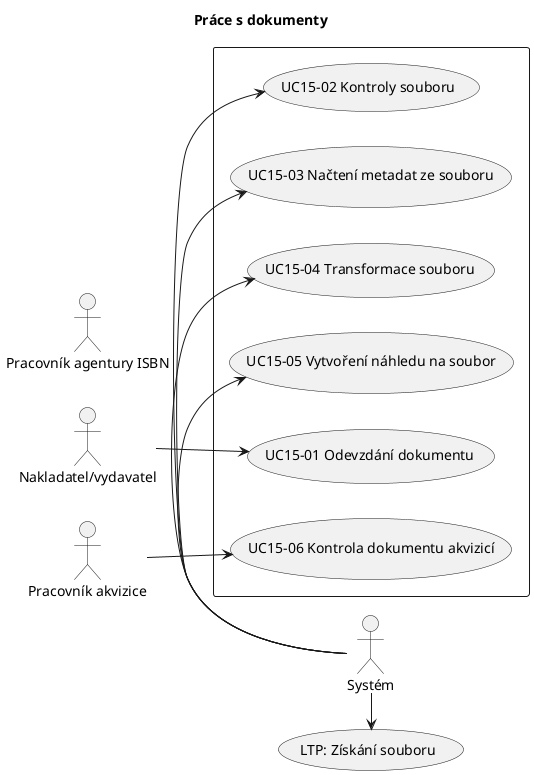 @startuml
left to right direction
title Práce s dokumenty
skinparam packageStyle rect

actor :Nakladatel/vydavatel: as nakl
actor :Pracovník agentury ISBN: as isbn
actor :Pracovník akvizice: as akv
actor :Systém: as sys

:sys: -> (LTP: Získání souboru)

rectangle  {
	   :nakl: --> (UC15-01 Odevzdání dokumentu)
	   :sys: -left-> (UC15-02 Kontroly souboru)
	   :sys: -left-> (UC15-03 Načtení metadat ze souboru)
	   :sys: -left-> (UC15-04 Transformace souboru)
	   :sys: -left-> (UC15-05 Vytvoření náhledu na soubor)
	   :akv: --> (UC15-06 Kontrola dokumentu akvizicí)
}

@enduml